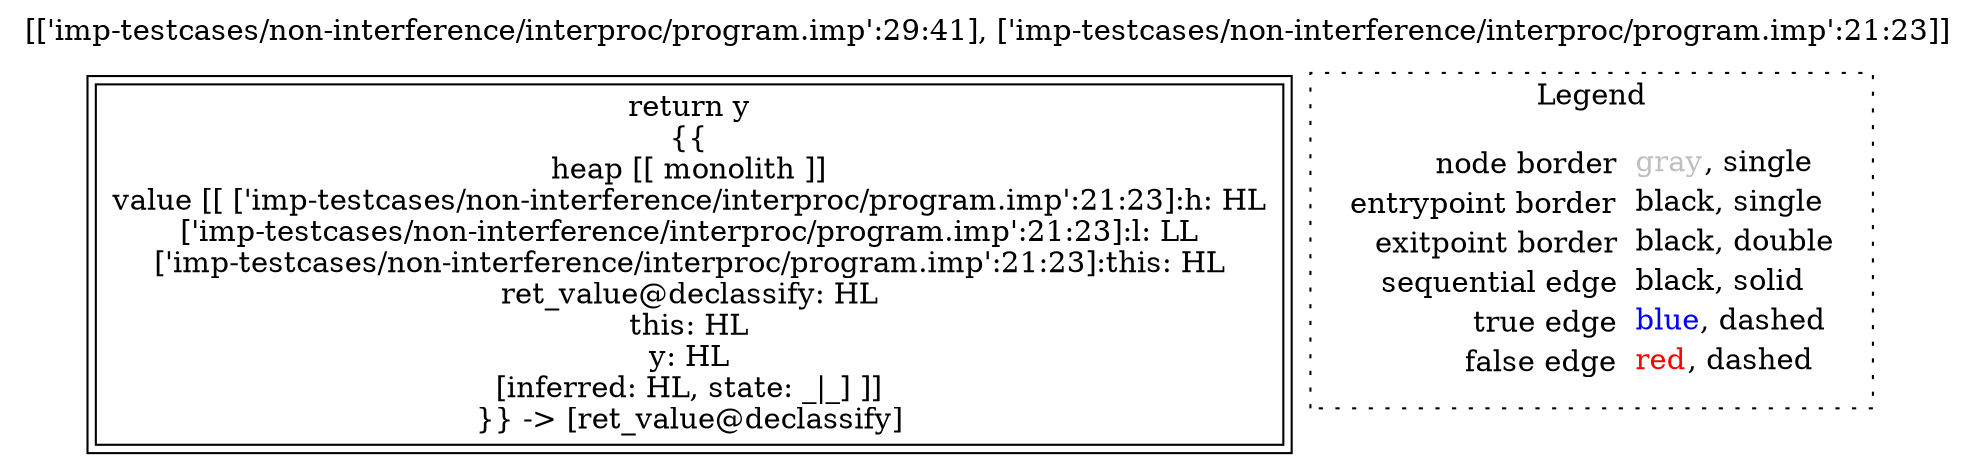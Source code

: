 digraph {
	labelloc="t";
	label="[['imp-testcases/non-interference/interproc/program.imp':29:41], ['imp-testcases/non-interference/interproc/program.imp':21:23]]";
	"node0" [shape="rect",color="black",peripheries="2",label=<return y<BR/>{{<BR/>heap [[ monolith ]]<BR/>value [[ ['imp-testcases/non-interference/interproc/program.imp':21:23]:h: HL<BR/>['imp-testcases/non-interference/interproc/program.imp':21:23]:l: LL<BR/>['imp-testcases/non-interference/interproc/program.imp':21:23]:this: HL<BR/>ret_value@declassify: HL<BR/>this: HL<BR/>y: HL<BR/>[inferred: HL, state: _|_] ]]<BR/>}} -&gt; [ret_value@declassify]>];
subgraph cluster_legend {
	label="Legend";
	style=dotted;
	node [shape=plaintext];
	"legend" [label=<<table border="0" cellpadding="2" cellspacing="0" cellborder="0"><tr><td align="right">node border&nbsp;</td><td align="left"><font color="gray">gray</font>, single</td></tr><tr><td align="right">entrypoint border&nbsp;</td><td align="left"><font color="black">black</font>, single</td></tr><tr><td align="right">exitpoint border&nbsp;</td><td align="left"><font color="black">black</font>, double</td></tr><tr><td align="right">sequential edge&nbsp;</td><td align="left"><font color="black">black</font>, solid</td></tr><tr><td align="right">true edge&nbsp;</td><td align="left"><font color="blue">blue</font>, dashed</td></tr><tr><td align="right">false edge&nbsp;</td><td align="left"><font color="red">red</font>, dashed</td></tr></table>>];
}

}
